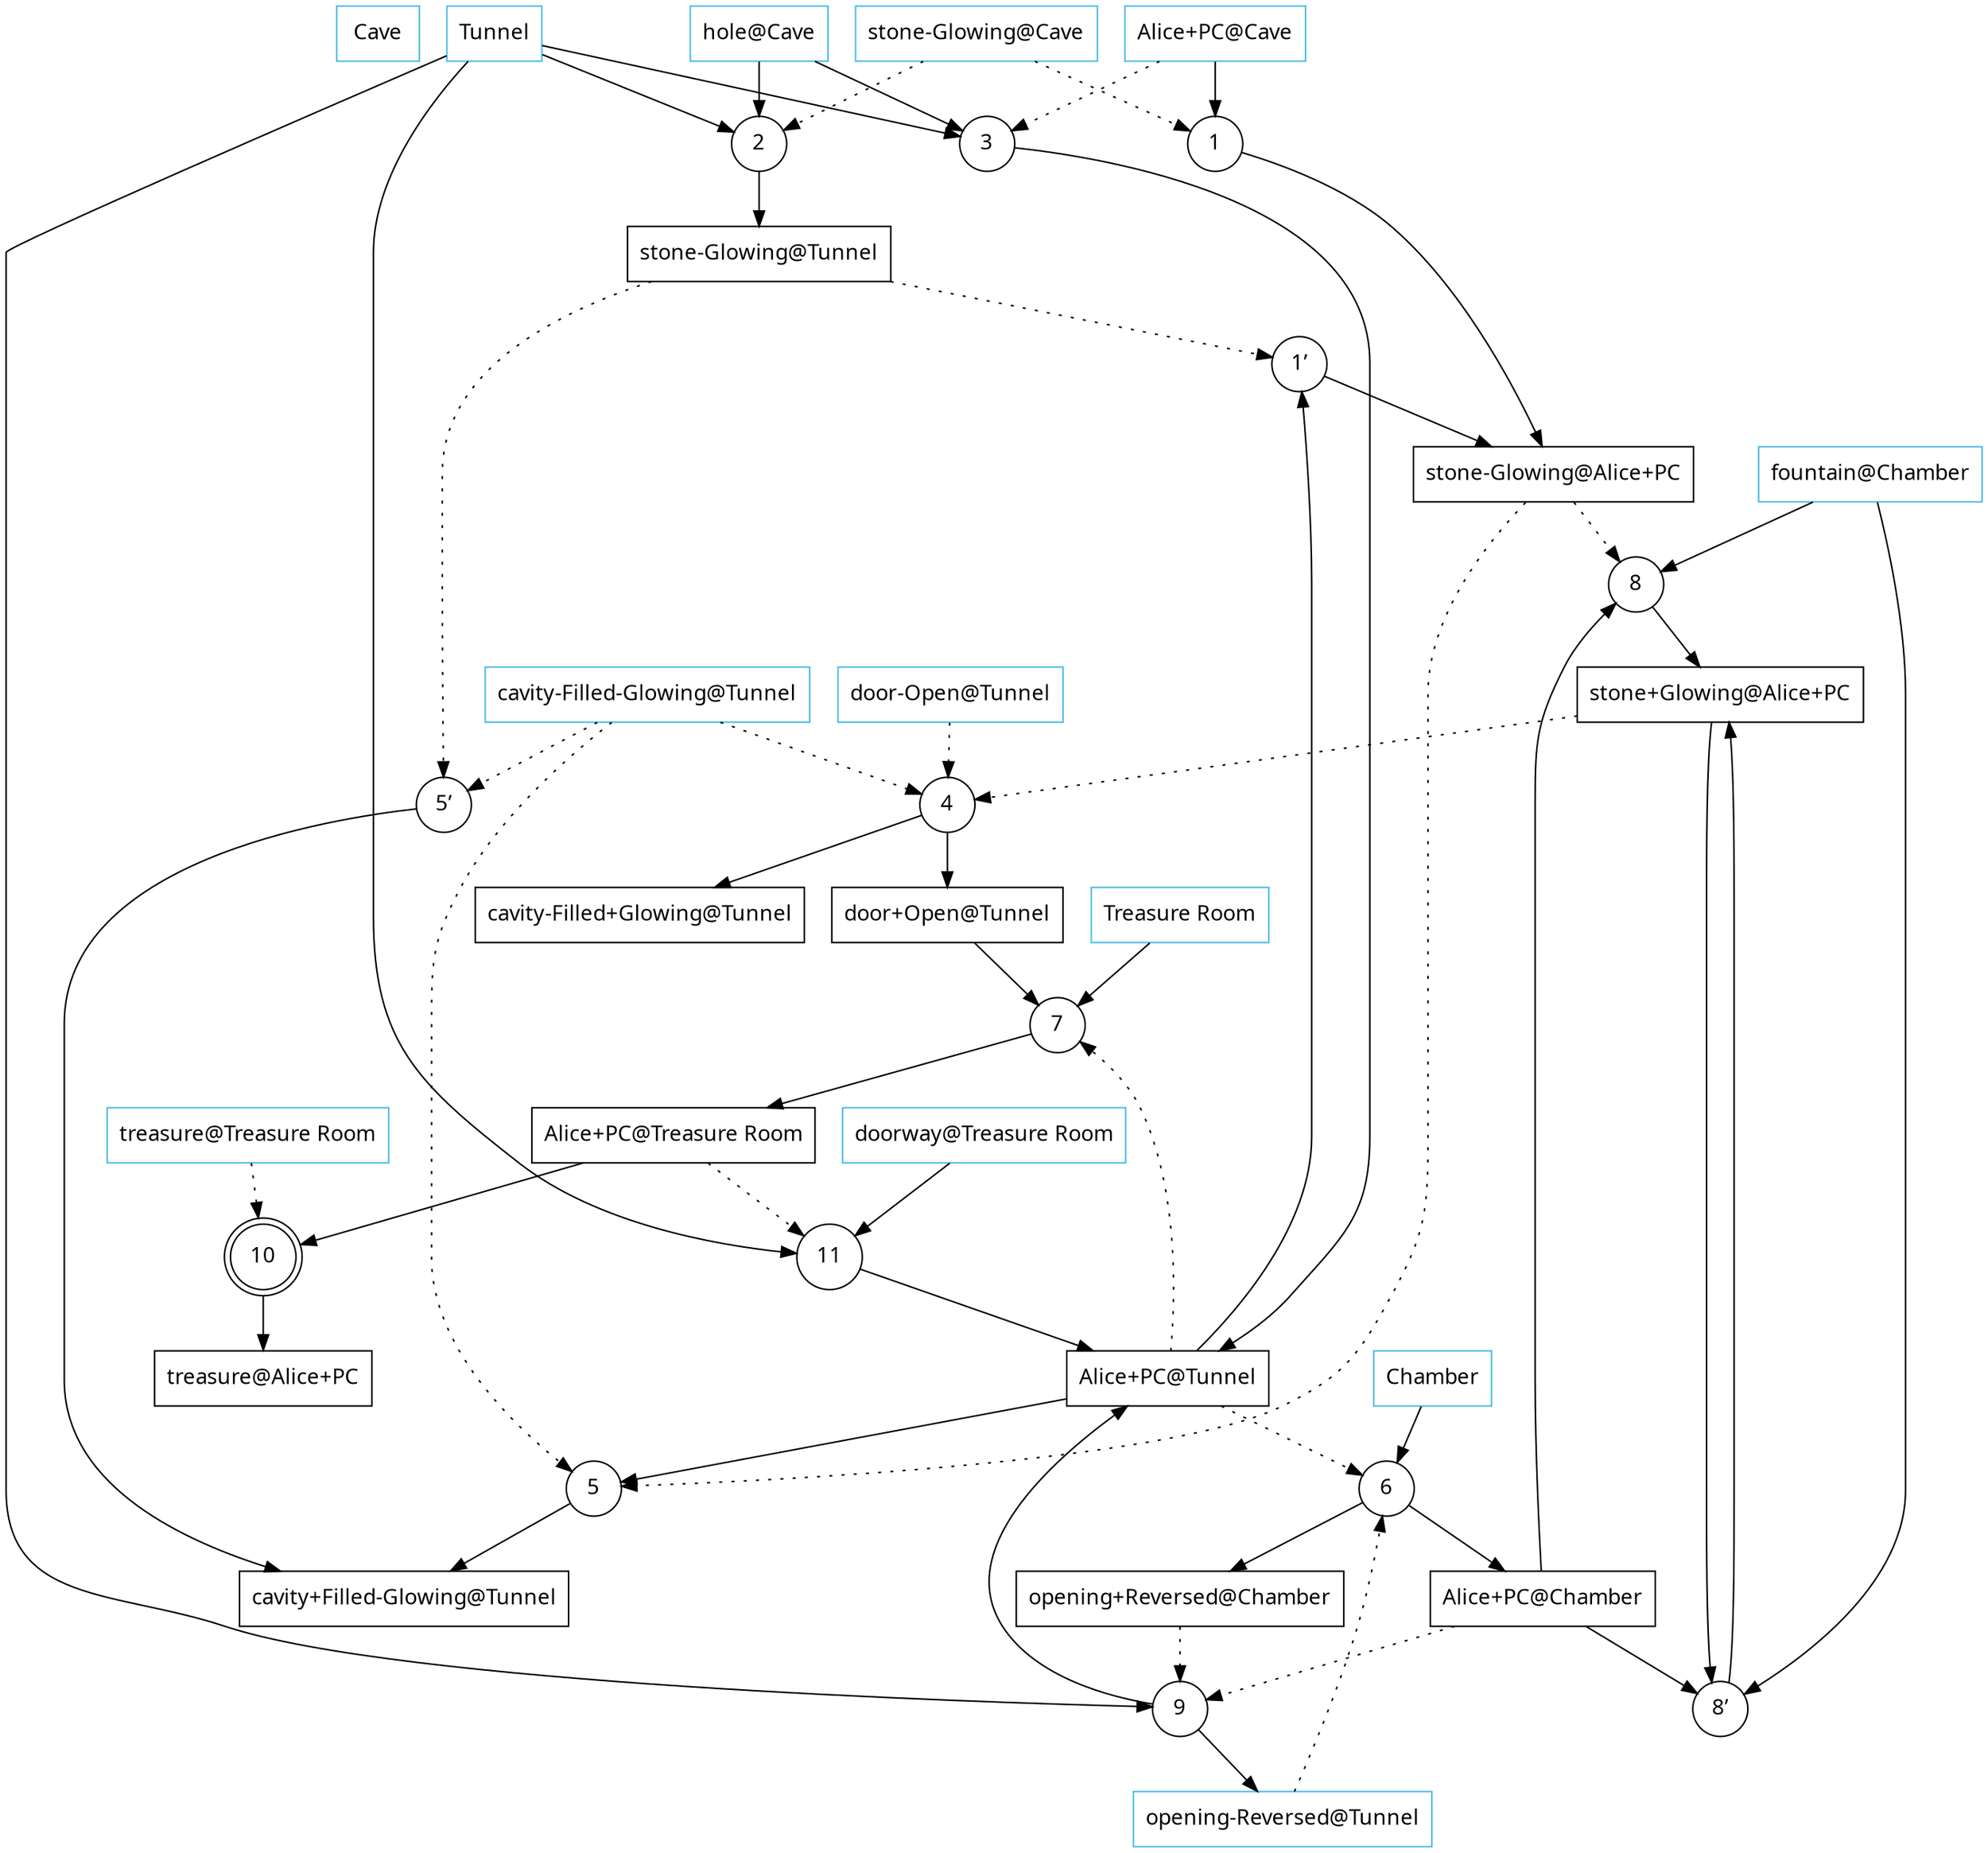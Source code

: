 digraph cave {
  node [shape=box,fontname=Avenir];

  cave [label="Cave", color="#4dbce9"];
  tunnel [label="Tunnel", color="#4dbce9"];
  pc_cave [label="Alice+PC@Cave", color="#4dbce9"];
  pc_tunnel [label="Alice+PC@Tunnel"];
  pc_chamber [label="Alice+PC@Chamber"];
  pc_treasure_room [label="Alice+PC@Treasure Room"];
  stone_cave [label="stone-Glowing@Cave", color="#4dbce9"];
  stone_pc [label="stone-Glowing@Alice+PC"];
  stone_tunnel [label="stone-Glowing@Tunnel"];
  stone_glowing_pc [label="stone+Glowing@Alice+PC"];
  hole [label="hole@Cave", color="#4dbce9"];
  cavity [label="cavity-Filled-Glowing@Tunnel", color="#4dbce9"];
  cavity_filled [label="cavity+Filled-Glowing@Tunnel"];
  cavity_glowing [label="cavity-Filled+Glowing@Tunnel"];
  door [label="door-Open@Tunnel", color="#4dbce9"];
  door_open [label="door+Open@Tunnel"];
  chamber [label="Chamber", color="#4dbce9"];
  opening [label="opening-Reversed@Tunnel", color="#4dbce9"];
  opening_reversed [label="opening+Reversed@Chamber"];
  fountain [label="fountain@Chamber", color="#4dbce9"];
  treasure_room [label="Treasure Room", color="#4dbce9"];
  treasure [label="treasure@Treasure Room", color="#4dbce9"];
  doorway [label="doorway@Treasure Room", color="#4dbce9"];
  treasure_pc [label="treasure@Alice+PC"];

  r1 [shape=circle, label="1"];
  stone_cave -> r1 [style=dotted];
  pc_cave -> r1;
  r1 -> stone_pc;

  r1b [shape=circle, label="1’"];
  stone_tunnel -> r1b [style=dotted];
  pc_tunnel -> r1b;
  r1b -> stone_pc;

  r2 [shape=circle, label="2"];
  stone_cave -> r2 [style=dotted];
  hole -> r2;
  tunnel -> r2;
  r2 -> stone_tunnel;

  r3 [shape=circle, label="3"];
  pc_cave -> r3 [style=dotted];
  hole -> r3;
  tunnel -> r3
  r3 -> pc_tunnel;

  r4 [shape=circle, label="4"];
  stone_glowing_pc -> r4 [style=dotted];
  cavity -> r4 [style=dotted];
  door -> r4 [style=dotted];
  r4 -> cavity_glowing;
  r4 -> door_open;

  r5 [shape=circle, label="5"];
  stone_pc -> r5 [style=dotted];
  pc_tunnel -> r5;
  cavity -> r5 [style=dotted];
  r5 -> cavity_filled;

  r5b [shape=circle, label="5’"];
  stone_tunnel -> r5b [style=dotted];
  cavity -> r5b [style=dotted];
  r5b -> cavity_filled;

  r6 [shape=circle, label="6"];
  pc_tunnel -> r6 [style=dotted];
  opening -> r6 [style=dotted];
  chamber -> r6;
  r6 -> pc_chamber;
  r6 -> opening_reversed;

  r7 [shape=circle, label="7"];
  pc_tunnel -> r7 [style=dotted];
  door_open -> r7;
  treasure_room -> r7;
  r7 -> pc_treasure_room;

  r8 [shape=circle, label="8"];
  stone_pc -> r8 [style=dotted];
  pc_chamber -> r8;
  fountain -> r8;
  r8 -> stone_glowing_pc;

  r8b [shape=circle, label="8’"];
  stone_glowing_pc -> r8b;
  pc_chamber -> r8b;
  fountain -> r8b;
  r8b -> stone_glowing_pc;

  r9 [shape=circle, label="9"];
  pc_chamber -> r9 [style=dotted];
  opening_reversed -> r9 [style=dotted];
  tunnel -> r9;
  r9 -> pc_tunnel;
  r9 -> opening;

  r10 [shape=doublecircle, label="10"];
  treasure -> r10 [style=dotted];
  pc_treasure_room -> r10;
  r10 -> treasure_pc;

  r11 [shape=circle, label="11"];
  pc_treasure_room -> r11 [style=dotted];
  doorway -> r11;
  tunnel -> r11;
  r11 -> pc_tunnel;

}
